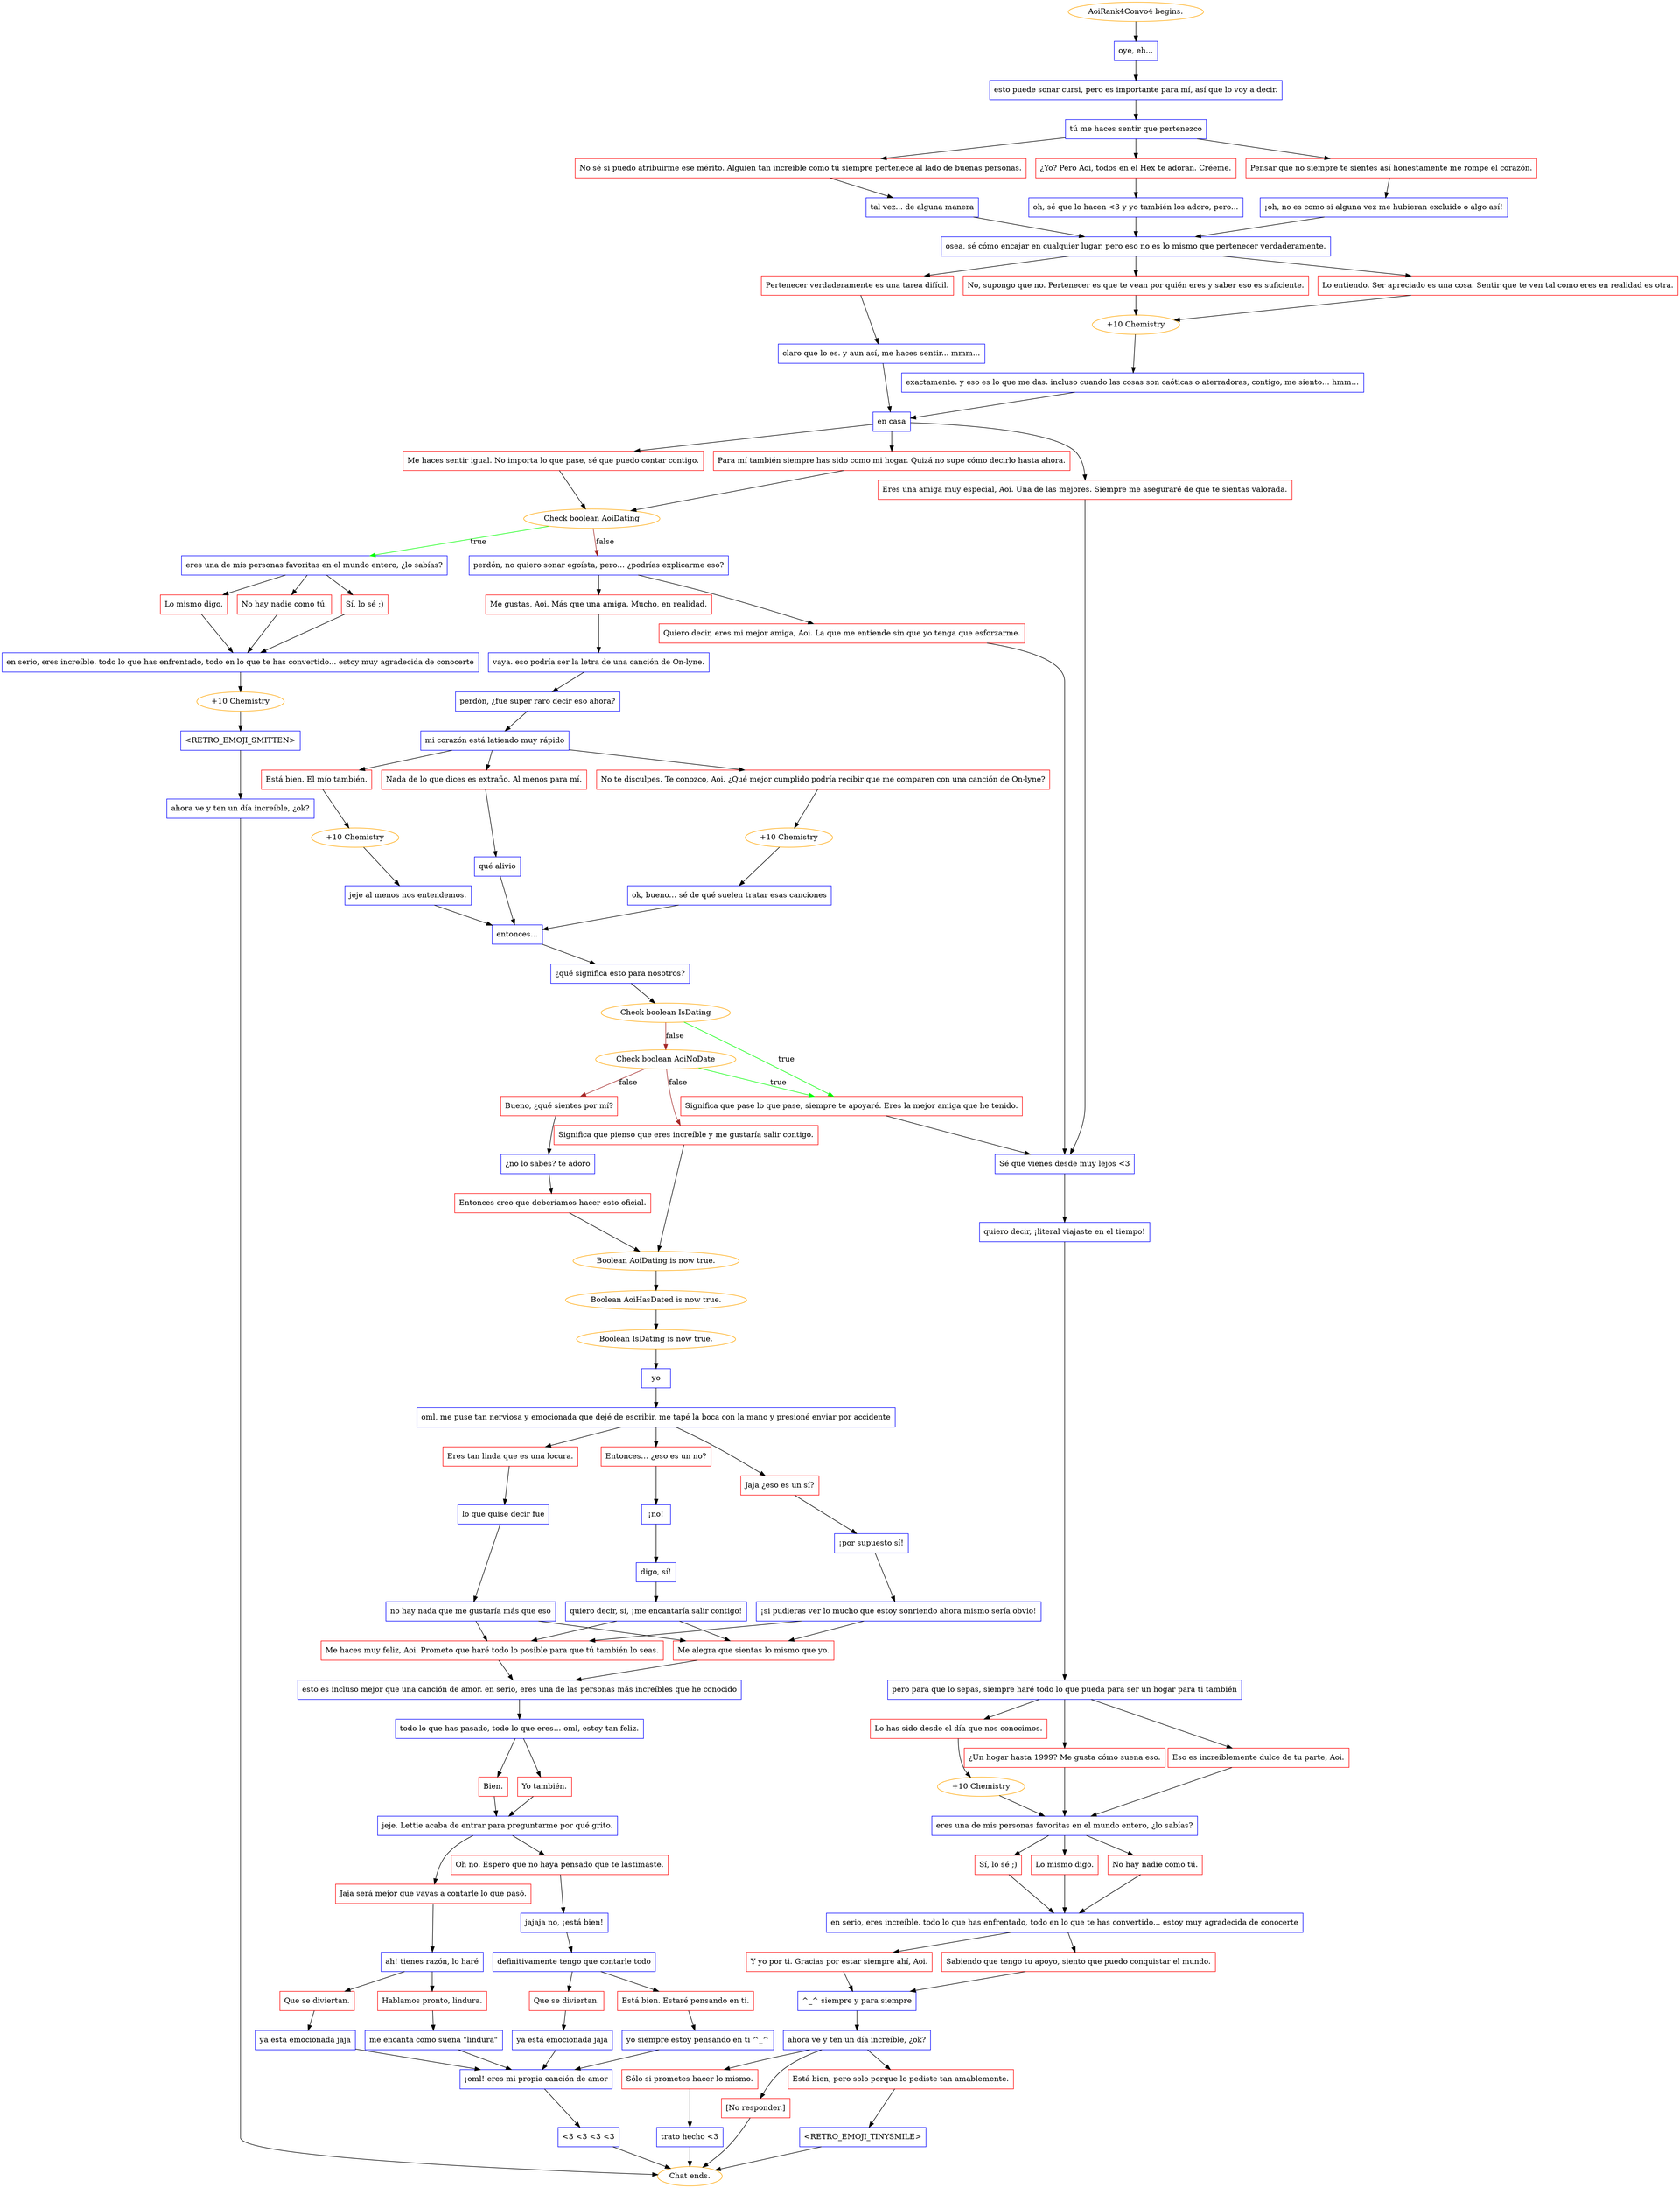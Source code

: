 digraph {
	"AoiRank4Convo4 begins." [color=orange];
		"AoiRank4Convo4 begins." -> j2818537956;
	j2818537956 [label="oye, eh...",shape=box,color=blue];
		j2818537956 -> j2762321659;
	j2762321659 [label="esto puede sonar cursi, pero es importante para mí, así que lo voy a decir.",shape=box,color=blue];
		j2762321659 -> j1246728513;
	j1246728513 [label="tú me haces sentir que pertenezco",shape=box,color=blue];
		j1246728513 -> j2465651705;
		j1246728513 -> j1030848539;
		j1246728513 -> j2076026376;
	j2465651705 [label="No sé si puedo atribuirme ese mérito. Alguien tan increíble como tú siempre pertenece al lado de buenas personas.",shape=box,color=red];
		j2465651705 -> j1810130195;
	j1030848539 [label="¿Yo? Pero Aoi, todos en el Hex te adoran. Créeme.",shape=box,color=red];
		j1030848539 -> j1948033132;
	j2076026376 [label="Pensar que no siempre te sientes así honestamente me rompe el corazón.",shape=box,color=red];
		j2076026376 -> j3261542553;
	j1810130195 [label="tal vez... de alguna manera",shape=box,color=blue];
		j1810130195 -> j1664558856;
	j1948033132 [label="oh, sé que lo hacen <3 y yo también los adoro, pero...",shape=box,color=blue];
		j1948033132 -> j1664558856;
	j3261542553 [label="¡oh, no es como si alguna vez me hubieran excluido o algo así!",shape=box,color=blue];
		j3261542553 -> j1664558856;
	j1664558856 [label="osea, sé cómo encajar en cualquier lugar, pero eso no es lo mismo que pertenecer verdaderamente.",shape=box,color=blue];
		j1664558856 -> j3453552234;
		j1664558856 -> j1742722473;
		j1664558856 -> j2287643926;
	j3453552234 [label="Lo entiendo. Ser apreciado es una cosa. Sentir que te ven tal como eres en realidad es otra.",shape=box,color=red];
		j3453552234 -> j2872292795;
	j1742722473 [label="No, supongo que no. Pertenecer es que te vean por quién eres y saber eso es suficiente.",shape=box,color=red];
		j1742722473 -> j2872292795;
	j2287643926 [label="Pertenecer verdaderamente es una tarea difícil.",shape=box,color=red];
		j2287643926 -> j2154513379;
	j2872292795 [label="+10 Chemistry",color=orange];
		j2872292795 -> j141656012;
	j2154513379 [label="claro que lo es. y aun así, me haces sentir... mmm...",shape=box,color=blue];
		j2154513379 -> j1216507823;
	j141656012 [label="exactamente. y eso es lo que me das. incluso cuando las cosas son caóticas o aterradoras, contigo, me siento… hmm…",shape=box,color=blue];
		j141656012 -> j1216507823;
	j1216507823 [label="en casa",shape=box,color=blue];
		j1216507823 -> j3565404813;
		j1216507823 -> j3048722917;
		j1216507823 -> j2046638149;
	j3565404813 [label="Para mí también siempre has sido como mi hogar. Quizá no supe cómo decirlo hasta ahora.",shape=box,color=red];
		j3565404813 -> j3623430327;
	j3048722917 [label="Me haces sentir igual. No importa lo que pase, sé que puedo contar contigo.",shape=box,color=red];
		j3048722917 -> j3623430327;
	j2046638149 [label="Eres una amiga muy especial, Aoi. Una de las mejores. Siempre me aseguraré de que te sientas valorada.",shape=box,color=red];
		j2046638149 -> j3676565184;
	j3623430327 [label="Check boolean AoiDating",color=orange];
		j3623430327 -> j646754312 [label=true,color=green];
		j3623430327 -> j632523717 [label=false,color=brown];
	j3676565184 [label="Sé que vienes desde muy lejos <3",shape=box,color=blue];
		j3676565184 -> j3854760115;
	j646754312 [label="eres una de mis personas favoritas en el mundo entero, ¿lo sabías?",shape=box,color=blue];
		j646754312 -> j1424227735;
		j646754312 -> j336949208;
		j646754312 -> j3832896047;
	j632523717 [label="perdón, no quiero sonar egoísta, pero… ¿podrías explicarme eso?",shape=box,color=blue];
		j632523717 -> j322342354;
		j632523717 -> j1849454214;
	j3854760115 [label="quiero decir, ¡literal viajaste en el tiempo!",shape=box,color=blue];
		j3854760115 -> j3071400203;
	j1424227735 [label="Lo mismo digo.",shape=box,color=red];
		j1424227735 -> j4000261181;
	j336949208 [label="No hay nadie como tú.",shape=box,color=red];
		j336949208 -> j4000261181;
	j3832896047 [label="Sí, lo sé ;)",shape=box,color=red];
		j3832896047 -> j4000261181;
	j322342354 [label="Me gustas, Aoi. Más que una amiga. Mucho, en realidad.",shape=box,color=red];
		j322342354 -> j1193367313;
	j1849454214 [label="Quiero decir, eres mi mejor amiga, Aoi. La que me entiende sin que yo tenga que esforzarme.",shape=box,color=red];
		j1849454214 -> j3676565184;
	j3071400203 [label="pero para que lo sepas, siempre haré todo lo que pueda para ser un hogar para ti también",shape=box,color=blue];
		j3071400203 -> j2594656034;
		j3071400203 -> j2141167683;
		j3071400203 -> j2437506192;
	j4000261181 [label="en serio, eres increíble. todo lo que has enfrentado, todo en lo que te has convertido... estoy muy agradecida de conocerte",shape=box,color=blue];
		j4000261181 -> j1605087172;
	j1193367313 [label="vaya. eso podría ser la letra de una canción de On-lyne.",shape=box,color=blue];
		j1193367313 -> j2329298201;
	j2594656034 [label="Lo has sido desde el día que nos conocimos.",shape=box,color=red];
		j2594656034 -> j2946587248;
	j2141167683 [label="¿Un hogar hasta 1999? Me gusta cómo suena eso.",shape=box,color=red];
		j2141167683 -> j3868970571;
	j2437506192 [label="Eso es increíblemente dulce de tu parte, Aoi.",shape=box,color=red];
		j2437506192 -> j3868970571;
	j1605087172 [label="+10 Chemistry",color=orange];
		j1605087172 -> j3343210960;
	j2329298201 [label="perdón, ¿fue super raro decir eso ahora?",shape=box,color=blue];
		j2329298201 -> j763099062;
	j2946587248 [label="+10 Chemistry",color=orange];
		j2946587248 -> j3868970571;
	j3868970571 [label="eres una de mis personas favoritas en el mundo entero, ¿lo sabías?",shape=box,color=blue];
		j3868970571 -> j21040395;
		j3868970571 -> j3738480524;
		j3868970571 -> j3311296906;
	j3343210960 [label="<RETRO_EMOJI_SMITTEN>",shape=box,color=blue];
		j3343210960 -> j3177807540;
	j763099062 [label="mi corazón está latiendo muy rápido",shape=box,color=blue];
		j763099062 -> j284990784;
		j763099062 -> j723058852;
		j763099062 -> j4096728430;
	j21040395 [label="Lo mismo digo.",shape=box,color=red];
		j21040395 -> j914711407;
	j3738480524 [label="No hay nadie como tú.",shape=box,color=red];
		j3738480524 -> j914711407;
	j3311296906 [label="Sí, lo sé ;)",shape=box,color=red];
		j3311296906 -> j914711407;
	j3177807540 [label="ahora ve y ten un día increíble, ¿ok?",shape=box,color=blue];
		j3177807540 -> "Chat ends.";
	j284990784 [label="No te disculpes. Te conozco, Aoi. ¿Qué mejor cumplido podría recibir que me comparen con una canción de On-lyne?",shape=box,color=red];
		j284990784 -> j2731810329;
	j723058852 [label="Está bien. El mío también.",shape=box,color=red];
		j723058852 -> j1243861271;
	j4096728430 [label="Nada de lo que dices es extraño. Al menos para mí.",shape=box,color=red];
		j4096728430 -> j4131057432;
	j914711407 [label="en serio, eres increíble. todo lo que has enfrentado, todo en lo que te has convertido... estoy muy agradecida de conocerte",shape=box,color=blue];
		j914711407 -> j1845814161;
		j914711407 -> j2127838189;
	"Chat ends." [color=orange];
	j2731810329 [label="+10 Chemistry",color=orange];
		j2731810329 -> j2995177495;
	j1243861271 [label="+10 Chemistry",color=orange];
		j1243861271 -> j2517269443;
	j4131057432 [label="qué alivio",shape=box,color=blue];
		j4131057432 -> j2377031451;
	j1845814161 [label="Sabiendo que tengo tu apoyo, siento que puedo conquistar el mundo.",shape=box,color=red];
		j1845814161 -> j3813898627;
	j2127838189 [label="Y yo por ti. Gracias por estar siempre ahí, Aoi.",shape=box,color=red];
		j2127838189 -> j3813898627;
	j2995177495 [label="ok, bueno… sé de qué suelen tratar esas canciones",shape=box,color=blue];
		j2995177495 -> j2377031451;
	j2517269443 [label="jeje al menos nos entendemos.",shape=box,color=blue];
		j2517269443 -> j2377031451;
	j2377031451 [label="entonces...",shape=box,color=blue];
		j2377031451 -> j266944938;
	j3813898627 [label="^_^ siempre y para siempre",shape=box,color=blue];
		j3813898627 -> j2040133176;
	j266944938 [label="¿qué significa esto para nosotros?",shape=box,color=blue];
		j266944938 -> j1568675080;
	j2040133176 [label="ahora ve y ten un día increíble, ¿ok?",shape=box,color=blue];
		j2040133176 -> j1720493828;
		j2040133176 -> j130686654;
		j2040133176 -> j216489096;
	j1568675080 [label="Check boolean IsDating",color=orange];
		j1568675080 -> j3304556774 [label=true,color=green];
		j1568675080 -> j1069024573 [label=false,color=brown];
	j1720493828 [label="Está bien, pero solo porque lo pediste tan amablemente.",shape=box,color=red];
		j1720493828 -> j3029731251;
	j130686654 [label="Sólo si prometes hacer lo mismo.",shape=box,color=red];
		j130686654 -> j2240985116;
	j216489096 [label="[No responder.]",shape=box,color=red];
		j216489096 -> "Chat ends.";
	j3304556774 [label="Significa que pase lo que pase, siempre te apoyaré. Eres la mejor amiga que he tenido.",shape=box,color=red];
		j3304556774 -> j3676565184;
	j1069024573 [label="Check boolean AoiNoDate",color=orange];
		j1069024573 -> j3304556774 [label=true,color=green];
		j1069024573 -> j3146957799 [label=false,color=brown];
		j1069024573 -> j647182457 [label=false,color=brown];
	j3029731251 [label="<RETRO_EMOJI_TINYSMILE>",shape=box,color=blue];
		j3029731251 -> "Chat ends.";
	j2240985116 [label="trato hecho <3",shape=box,color=blue];
		j2240985116 -> "Chat ends.";
	j3146957799 [label="Significa que pienso que eres increíble y me gustaría salir contigo.",shape=box,color=red];
		j3146957799 -> j3729918372;
	j647182457 [label="Bueno, ¿qué sientes por mí?",shape=box,color=red];
		j647182457 -> j3629283592;
	j3729918372 [label="Boolean AoiDating is now true.",color=orange];
		j3729918372 -> j2375683583;
	j3629283592 [label="¿no lo sabes? te adoro",shape=box,color=blue];
		j3629283592 -> j173540706;
	j2375683583 [label="Boolean AoiHasDated is now true.",color=orange];
		j2375683583 -> j1669682784;
	j173540706 [label="Entonces creo que deberíamos hacer esto oficial.",shape=box,color=red];
		j173540706 -> j3729918372;
	j1669682784 [label="Boolean IsDating is now true.",color=orange];
		j1669682784 -> j242154211;
	j242154211 [label="yo",shape=box,color=blue];
		j242154211 -> j4178017661;
	j4178017661 [label="oml, me puse tan nerviosa y emocionada que dejé de escribir, me tapé la boca con la mano y presioné enviar por accidente",shape=box,color=blue];
		j4178017661 -> j3673330073;
		j4178017661 -> j3243683396;
		j4178017661 -> j3468305712;
	j3673330073 [label="Jaja ¿eso es un sí?",shape=box,color=red];
		j3673330073 -> j28164545;
	j3243683396 [label="Eres tan linda que es una locura.",shape=box,color=red];
		j3243683396 -> j1254422461;
	j3468305712 [label="Entonces… ¿eso es un no?",shape=box,color=red];
		j3468305712 -> j3411624717;
	j28164545 [label="¡por supuesto sí!",shape=box,color=blue];
		j28164545 -> j488623984;
	j1254422461 [label="lo que quise decir fue",shape=box,color=blue];
		j1254422461 -> j260178834;
	j3411624717 [label="¡no!",shape=box,color=blue];
		j3411624717 -> j3673322855;
	j488623984 [label="¡si pudieras ver lo mucho que estoy sonriendo ahora mismo sería obvio!",shape=box,color=blue];
		j488623984 -> j3249434211;
		j488623984 -> j884707858;
	j260178834 [label="no hay nada que me gustaría más que eso",shape=box,color=blue];
		j260178834 -> j3249434211;
		j260178834 -> j884707858;
	j3673322855 [label="digo, sí!",shape=box,color=blue];
		j3673322855 -> j3822702208;
	j3249434211 [label="Me alegra que sientas lo mismo que yo.",shape=box,color=red];
		j3249434211 -> j1573738007;
	j884707858 [label="Me haces muy feliz, Aoi. Prometo que haré todo lo posible para que tú también lo seas.",shape=box,color=red];
		j884707858 -> j1573738007;
	j3822702208 [label="quiero decir, sí, ¡me encantaría salir contigo!",shape=box,color=blue];
		j3822702208 -> j3249434211;
		j3822702208 -> j884707858;
	j1573738007 [label="esto es incluso mejor que una canción de amor. en serio, eres una de las personas más increíbles que he conocido",shape=box,color=blue];
		j1573738007 -> j3799823753;
	j3799823753 [label="todo lo que has pasado, todo lo que eres… oml, estoy tan feliz.",shape=box,color=blue];
		j3799823753 -> j4041762869;
		j3799823753 -> j2799481185;
	j4041762869 [label="Bien.",shape=box,color=red];
		j4041762869 -> j2735047137;
	j2799481185 [label="Yo también.",shape=box,color=red];
		j2799481185 -> j2735047137;
	j2735047137 [label="jeje. Lettie acaba de entrar para preguntarme por qué grito.",shape=box,color=blue];
		j2735047137 -> j2933473590;
		j2735047137 -> j3625766435;
	j2933473590 [label="Oh no. Espero que no haya pensado que te lastimaste.",shape=box,color=red];
		j2933473590 -> j1334811420;
	j3625766435 [label="Jaja será mejor que vayas a contarle lo que pasó.",shape=box,color=red];
		j3625766435 -> j3759882054;
	j1334811420 [label="jajaja no, ¡está bien!",shape=box,color=blue];
		j1334811420 -> j2464577546;
	j3759882054 [label="ah! tienes razón, lo haré",shape=box,color=blue];
		j3759882054 -> j3672327601;
		j3759882054 -> j4081970988;
	j2464577546 [label="definitivamente tengo que contarle todo",shape=box,color=blue];
		j2464577546 -> j2937012593;
		j2464577546 -> j4275164429;
	j3672327601 [label="Que se diviertan.",shape=box,color=red];
		j3672327601 -> j1724283187;
	j4081970988 [label="Hablamos pronto, lindura.",shape=box,color=red];
		j4081970988 -> j599306457;
	j2937012593 [label="Que se diviertan.",shape=box,color=red];
		j2937012593 -> j3015524532;
	j4275164429 [label="Está bien. Estaré pensando en ti.",shape=box,color=red];
		j4275164429 -> j2449782106;
	j1724283187 [label="ya esta emocionada jaja",shape=box,color=blue];
		j1724283187 -> j1314797367;
	j599306457 [label="me encanta como suena \"lindura\"",shape=box,color=blue];
		j599306457 -> j1314797367;
	j3015524532 [label="ya está emocionada jaja",shape=box,color=blue];
		j3015524532 -> j1314797367;
	j2449782106 [label="yo siempre estoy pensando en ti ^_^",shape=box,color=blue];
		j2449782106 -> j1314797367;
	j1314797367 [label="¡oml! eres mi propia canción de amor",shape=box,color=blue];
		j1314797367 -> j2074037111;
	j2074037111 [label="<3 <3 <3 <3",shape=box,color=blue];
		j2074037111 -> "Chat ends.";
}